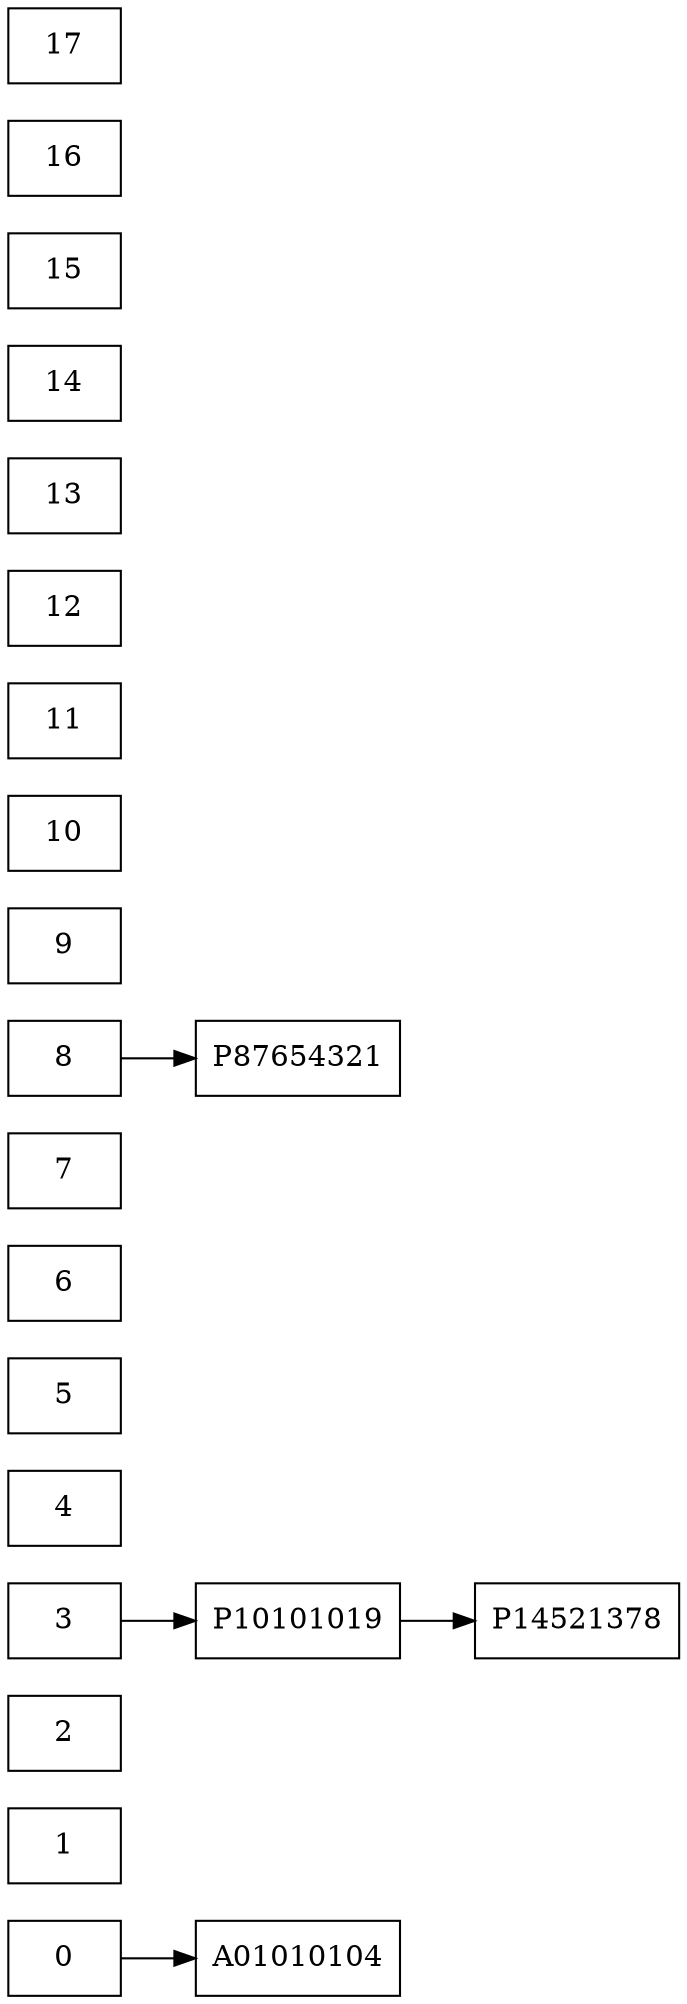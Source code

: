 digraph TablaHash {
rankdir=LR;
node [shape=box];
0 [label="0"];
A01010104 [label="A01010104"];
0 -> A01010104;
1 [label="1"];
2 [label="2"];
3 [label="3"];
P10101019 [label="P10101019"];
3 -> P10101019;
P14521378 [label="P14521378"];
P10101019 -> P14521378;
4 [label="4"];
5 [label="5"];
6 [label="6"];
7 [label="7"];
8 [label="8"];
P87654321 [label="P87654321"];
8 -> P87654321;
9 [label="9"];
10 [label="10"];
11 [label="11"];
12 [label="12"];
13 [label="13"];
14 [label="14"];
15 [label="15"];
16 [label="16"];
17 [label="17"];
}
